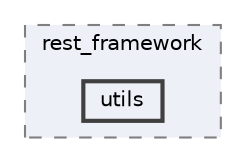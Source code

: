 digraph "env/lib/python3.12/site-packages/rest_framework/utils"
{
 // LATEX_PDF_SIZE
  bgcolor="transparent";
  edge [fontname=Helvetica,fontsize=10,labelfontname=Helvetica,labelfontsize=10];
  node [fontname=Helvetica,fontsize=10,shape=box,height=0.2,width=0.4];
  compound=true
  subgraph clusterdir_de840e0f8beb23a95f4326964978bac8 {
    graph [ bgcolor="#edf0f7", pencolor="grey50", label="rest_framework", fontname=Helvetica,fontsize=10 style="filled,dashed", URL="dir_de840e0f8beb23a95f4326964978bac8.html",tooltip=""]
  dir_668bc6b10c0b82bf59e60e40bbeba6c7 [label="utils", fillcolor="#edf0f7", color="grey25", style="filled,bold", URL="dir_668bc6b10c0b82bf59e60e40bbeba6c7.html",tooltip=""];
  }
}

